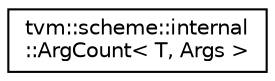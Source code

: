 digraph "Graphical Class Hierarchy"
{
  edge [fontname="Helvetica",fontsize="10",labelfontname="Helvetica",labelfontsize="10"];
  node [fontname="Helvetica",fontsize="10",shape=record];
  rankdir="LR";
  Node0 [label="tvm::scheme::internal\l::ArgCount\< T, Args \>",height=0.2,width=0.4,color="black", fillcolor="white", style="filled",URL="$classtvm_1_1scheme_1_1internal_1_1ArgCount.html"];
}
